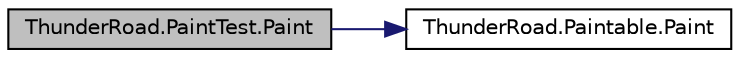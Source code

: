 digraph "ThunderRoad.PaintTest.Paint"
{
 // LATEX_PDF_SIZE
  edge [fontname="Helvetica",fontsize="10",labelfontname="Helvetica",labelfontsize="10"];
  node [fontname="Helvetica",fontsize="10",shape=record];
  rankdir="LR";
  Node1 [label="ThunderRoad.PaintTest.Paint",height=0.2,width=0.4,color="black", fillcolor="grey75", style="filled", fontcolor="black",tooltip="Paints this instance."];
  Node1 -> Node2 [color="midnightblue",fontsize="10",style="solid",fontname="Helvetica"];
  Node2 [label="ThunderRoad.Paintable.Paint",height=0.2,width=0.4,color="black", fillcolor="white", style="filled",URL="$class_thunder_road_1_1_paintable.html#a0e0875c3f5735dd7089d6179f39343a6",tooltip="Paints the specified command."];
}
